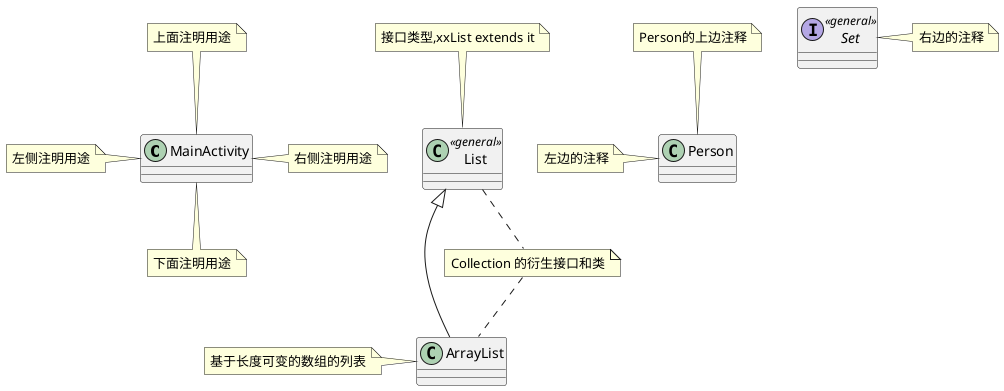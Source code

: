 @startuml
class MainActivity
note left:左侧注明用途
note right of MainActivity:右侧注明用途
note top of MainActivity:上面注明用途
note bottom of MainActivity:下面注明用途

class List<<general>>
note top of List : 接口类型,xxList extends it

class ArrayList
note left : 基于长度可变的数组的列表

note "Collection 的衍生接口和类" as NOTE
List .. NOTE
NOTE .. ArrayList

List <|-- ArrayList

Class Person
note left:左边的注释
Interface Set<<general>>
note right:右边的注释
note top of Person:Person的上边注释
@enduml